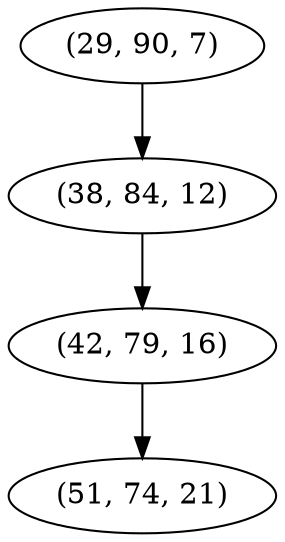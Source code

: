 digraph tree {
    "(29, 90, 7)";
    "(38, 84, 12)";
    "(42, 79, 16)";
    "(51, 74, 21)";
    "(29, 90, 7)" -> "(38, 84, 12)";
    "(38, 84, 12)" -> "(42, 79, 16)";
    "(42, 79, 16)" -> "(51, 74, 21)";
}
